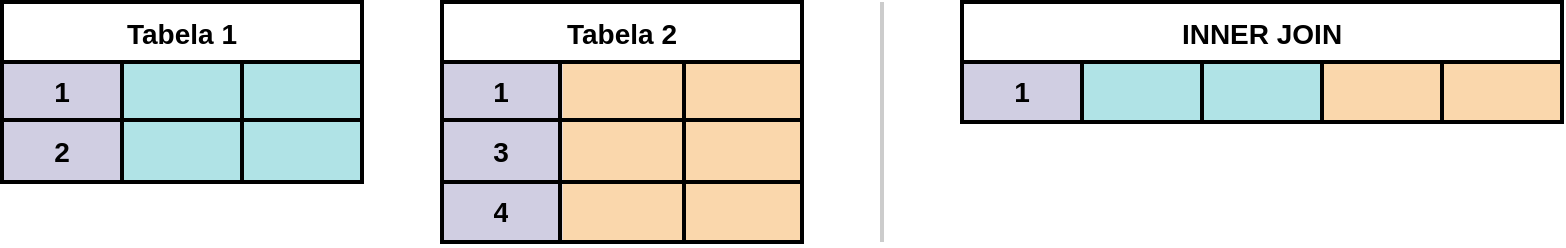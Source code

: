 <mxfile version="20.0.1" type="device" pages="4"><diagram id="3228e29e-7158-1315-38df-8450db1d8a1d" name="Inner join"><mxGraphModel dx="1038" dy="489" grid="1" gridSize="10" guides="1" tooltips="1" connect="1" arrows="1" fold="1" page="1" pageScale="1" pageWidth="1169" pageHeight="827" background="none" math="0" shadow="0"><root><mxCell id="0"/><mxCell id="1" parent="0"/><mxCell id="HzudRsstCLAAGhPa4MA6-1" value="" style="rounded=0;whiteSpace=wrap;html=1;shadow=0;fontSize=14;strokeWidth=2;strokeColor=none;" parent="1" vertex="1"><mxGeometry x="520" y="40" width="300" height="30" as="geometry"/></mxCell><mxCell id="mexgOXWVxKKYDcmRwqfa-3" value="" style="rounded=0;whiteSpace=wrap;html=1;shadow=0;fontSize=14;strokeColor=none;strokeWidth=2;fillColor=#fad7ac;" parent="1" vertex="1"><mxGeometry x="700" y="70" width="120" height="30" as="geometry"/></mxCell><mxCell id="mexgOXWVxKKYDcmRwqfa-2" value="" style="rounded=0;whiteSpace=wrap;html=1;shadow=0;fontSize=14;strokeColor=none;strokeWidth=2;fillColor=#b0e3e6;" parent="1" vertex="1"><mxGeometry x="580" y="70" width="120" height="30" as="geometry"/></mxCell><mxCell id="mexgOXWVxKKYDcmRwqfa-1" value="" style="rounded=0;whiteSpace=wrap;html=1;shadow=0;fontSize=14;strokeColor=none;strokeWidth=2;fillColor=#d0cee2;" parent="1" vertex="1"><mxGeometry x="520" y="70" width="60" height="30" as="geometry"/></mxCell><mxCell id="43s88MGKS1yaTTOdLI6k-21596" value="" style="rounded=0;whiteSpace=wrap;html=1;shadow=0;fontSize=14;strokeWidth=0;" parent="1" vertex="1"><mxGeometry x="40" y="40" width="180" height="30" as="geometry"/></mxCell><mxCell id="43s88MGKS1yaTTOdLI6k-21597" value="" style="rounded=0;whiteSpace=wrap;html=1;shadow=0;fontSize=14;strokeWidth=0;" parent="1" vertex="1"><mxGeometry x="260" y="40" width="180" height="30" as="geometry"/></mxCell><mxCell id="43s88MGKS1yaTTOdLI6k-21595" value="" style="rounded=0;whiteSpace=wrap;html=1;shadow=0;fontSize=14;strokeColor=none;strokeWidth=0;fillColor=#fad7ac;" parent="1" vertex="1"><mxGeometry x="320" y="70" width="120" height="90" as="geometry"/></mxCell><mxCell id="43s88MGKS1yaTTOdLI6k-21593" value="" style="rounded=0;whiteSpace=wrap;html=1;shadow=0;fontSize=14;strokeColor=none;strokeWidth=0;fillColor=#d0cee2;" parent="1" vertex="1"><mxGeometry x="40" y="70" width="60" height="60" as="geometry"/></mxCell><mxCell id="43s88MGKS1yaTTOdLI6k-21594" value="" style="rounded=0;whiteSpace=wrap;html=1;shadow=0;fontSize=14;strokeColor=none;strokeWidth=0;fillColor=#d0cee2;" parent="1" vertex="1"><mxGeometry x="260" y="70" width="60" height="90" as="geometry"/></mxCell><mxCell id="43s88MGKS1yaTTOdLI6k-21540" value="Tabela 2" style="shape=table;startSize=30;container=1;collapsible=0;childLayout=tableLayout;fontStyle=1;align=center;fontSize=14;strokeWidth=2;fillColor=none;strokeColor=default;" parent="1" vertex="1"><mxGeometry x="260" y="40" width="180" height="120" as="geometry"/></mxCell><mxCell id="43s88MGKS1yaTTOdLI6k-21541" value="" style="shape=tableRow;horizontal=0;startSize=0;swimlaneHead=0;swimlaneBody=0;top=0;left=0;bottom=0;right=0;collapsible=0;dropTarget=0;fillColor=none;points=[[0,0.5],[1,0.5]];portConstraint=eastwest;" parent="43s88MGKS1yaTTOdLI6k-21540" vertex="1"><mxGeometry y="30" width="180" height="29" as="geometry"/></mxCell><mxCell id="43s88MGKS1yaTTOdLI6k-21542" value="&lt;font style=&quot;font-size: 14px;&quot;&gt;&lt;b&gt;1&lt;/b&gt;&lt;/font&gt;" style="shape=partialRectangle;html=1;whiteSpace=wrap;connectable=0;fillColor=none;top=0;left=0;bottom=0;right=0;overflow=hidden;" parent="43s88MGKS1yaTTOdLI6k-21541" vertex="1"><mxGeometry width="59" height="29" as="geometry"><mxRectangle width="59" height="29" as="alternateBounds"/></mxGeometry></mxCell><mxCell id="43s88MGKS1yaTTOdLI6k-21543" value="" style="shape=partialRectangle;html=1;whiteSpace=wrap;connectable=0;fillColor=none;top=0;left=0;bottom=0;right=0;overflow=hidden;strokeColor=none;strokeWidth=0;shadow=0;" parent="43s88MGKS1yaTTOdLI6k-21541" vertex="1"><mxGeometry x="59" width="62" height="29" as="geometry"><mxRectangle width="62" height="29" as="alternateBounds"/></mxGeometry></mxCell><mxCell id="43s88MGKS1yaTTOdLI6k-21544" value="" style="shape=partialRectangle;html=1;whiteSpace=wrap;connectable=0;fillColor=none;top=0;left=0;bottom=0;right=0;overflow=hidden;" parent="43s88MGKS1yaTTOdLI6k-21541" vertex="1"><mxGeometry x="121" width="59" height="29" as="geometry"><mxRectangle width="59" height="29" as="alternateBounds"/></mxGeometry></mxCell><mxCell id="43s88MGKS1yaTTOdLI6k-21545" value="" style="shape=tableRow;horizontal=0;startSize=0;swimlaneHead=0;swimlaneBody=0;top=0;left=0;bottom=0;right=0;collapsible=0;dropTarget=0;fillColor=none;points=[[0,0.5],[1,0.5]];portConstraint=eastwest;" parent="43s88MGKS1yaTTOdLI6k-21540" vertex="1"><mxGeometry y="59" width="180" height="31" as="geometry"/></mxCell><mxCell id="43s88MGKS1yaTTOdLI6k-21546" value="&lt;font style=&quot;font-size: 14px;&quot;&gt;&lt;b&gt;3&lt;/b&gt;&lt;/font&gt;" style="shape=partialRectangle;html=1;whiteSpace=wrap;connectable=0;fillColor=none;top=0;left=0;bottom=0;right=0;overflow=hidden;" parent="43s88MGKS1yaTTOdLI6k-21545" vertex="1"><mxGeometry width="59" height="31" as="geometry"><mxRectangle width="59" height="31" as="alternateBounds"/></mxGeometry></mxCell><mxCell id="43s88MGKS1yaTTOdLI6k-21547" value="" style="shape=partialRectangle;html=1;whiteSpace=wrap;connectable=0;fillColor=none;top=0;left=0;bottom=0;right=0;overflow=hidden;" parent="43s88MGKS1yaTTOdLI6k-21545" vertex="1"><mxGeometry x="59" width="62" height="31" as="geometry"><mxRectangle width="62" height="31" as="alternateBounds"/></mxGeometry></mxCell><mxCell id="43s88MGKS1yaTTOdLI6k-21548" value="" style="shape=partialRectangle;html=1;whiteSpace=wrap;connectable=0;fillColor=none;top=0;left=0;bottom=0;right=0;overflow=hidden;" parent="43s88MGKS1yaTTOdLI6k-21545" vertex="1"><mxGeometry x="121" width="59" height="31" as="geometry"><mxRectangle width="59" height="31" as="alternateBounds"/></mxGeometry></mxCell><mxCell id="43s88MGKS1yaTTOdLI6k-21549" value="" style="shape=tableRow;horizontal=0;startSize=0;swimlaneHead=0;swimlaneBody=0;top=0;left=0;bottom=0;right=0;collapsible=0;dropTarget=0;fillColor=none;points=[[0,0.5],[1,0.5]];portConstraint=eastwest;" parent="43s88MGKS1yaTTOdLI6k-21540" vertex="1"><mxGeometry y="90" width="180" height="30" as="geometry"/></mxCell><mxCell id="43s88MGKS1yaTTOdLI6k-21550" value="&lt;font style=&quot;font-size: 14px;&quot;&gt;&lt;b&gt;4&lt;/b&gt;&lt;/font&gt;" style="shape=partialRectangle;html=1;whiteSpace=wrap;connectable=0;fillColor=none;top=0;left=0;bottom=0;right=0;overflow=hidden;" parent="43s88MGKS1yaTTOdLI6k-21549" vertex="1"><mxGeometry width="59" height="30" as="geometry"><mxRectangle width="59" height="30" as="alternateBounds"/></mxGeometry></mxCell><mxCell id="43s88MGKS1yaTTOdLI6k-21551" value="" style="shape=partialRectangle;html=1;whiteSpace=wrap;connectable=0;fillColor=none;top=0;left=0;bottom=0;right=0;overflow=hidden;" parent="43s88MGKS1yaTTOdLI6k-21549" vertex="1"><mxGeometry x="59" width="62" height="30" as="geometry"><mxRectangle width="62" height="30" as="alternateBounds"/></mxGeometry></mxCell><mxCell id="43s88MGKS1yaTTOdLI6k-21552" value="" style="shape=partialRectangle;html=1;whiteSpace=wrap;connectable=0;fillColor=none;top=0;left=0;bottom=0;right=0;overflow=hidden;" parent="43s88MGKS1yaTTOdLI6k-21549" vertex="1"><mxGeometry x="121" width="59" height="30" as="geometry"><mxRectangle width="59" height="30" as="alternateBounds"/></mxGeometry></mxCell><mxCell id="43s88MGKS1yaTTOdLI6k-21553" value="" style="rounded=0;whiteSpace=wrap;html=1;shadow=0;fontSize=14;strokeColor=none;strokeWidth=0;fillColor=#b0e3e6;" parent="1" vertex="1"><mxGeometry x="100" y="70" width="120" height="60" as="geometry"/></mxCell><mxCell id="43s88MGKS1yaTTOdLI6k-21580" value="Tabela 1" style="shape=table;startSize=30;container=1;collapsible=0;childLayout=tableLayout;fontStyle=1;align=center;fontSize=14;strokeWidth=2;fillColor=none;strokeColor=default;" parent="1" vertex="1"><mxGeometry x="40" y="40" width="180" height="90" as="geometry"/></mxCell><mxCell id="43s88MGKS1yaTTOdLI6k-21581" value="" style="shape=tableRow;horizontal=0;startSize=0;swimlaneHead=0;swimlaneBody=0;top=0;left=0;bottom=0;right=0;collapsible=0;dropTarget=0;fillColor=none;points=[[0,0.5],[1,0.5]];portConstraint=eastwest;" parent="43s88MGKS1yaTTOdLI6k-21580" vertex="1"><mxGeometry y="30" width="180" height="29" as="geometry"/></mxCell><mxCell id="43s88MGKS1yaTTOdLI6k-21582" value="&lt;font style=&quot;font-size: 14px;&quot;&gt;&lt;b&gt;1&lt;/b&gt;&lt;/font&gt;" style="shape=partialRectangle;html=1;whiteSpace=wrap;connectable=0;fillColor=none;top=0;left=0;bottom=0;right=0;overflow=hidden;" parent="43s88MGKS1yaTTOdLI6k-21581" vertex="1"><mxGeometry width="60" height="29" as="geometry"><mxRectangle width="60" height="29" as="alternateBounds"/></mxGeometry></mxCell><mxCell id="43s88MGKS1yaTTOdLI6k-21583" value="" style="shape=partialRectangle;html=1;whiteSpace=wrap;connectable=0;fillColor=none;top=0;left=0;bottom=0;right=0;overflow=hidden;strokeColor=none;strokeWidth=0;shadow=0;" parent="43s88MGKS1yaTTOdLI6k-21581" vertex="1"><mxGeometry x="60" width="60" height="29" as="geometry"><mxRectangle width="60" height="29" as="alternateBounds"/></mxGeometry></mxCell><mxCell id="43s88MGKS1yaTTOdLI6k-21584" value="" style="shape=partialRectangle;html=1;whiteSpace=wrap;connectable=0;fillColor=none;top=0;left=0;bottom=0;right=0;overflow=hidden;" parent="43s88MGKS1yaTTOdLI6k-21581" vertex="1"><mxGeometry x="120" width="60" height="29" as="geometry"><mxRectangle width="60" height="29" as="alternateBounds"/></mxGeometry></mxCell><mxCell id="43s88MGKS1yaTTOdLI6k-21585" value="" style="shape=tableRow;horizontal=0;startSize=0;swimlaneHead=0;swimlaneBody=0;top=0;left=0;bottom=0;right=0;collapsible=0;dropTarget=0;fillColor=none;points=[[0,0.5],[1,0.5]];portConstraint=eastwest;" parent="43s88MGKS1yaTTOdLI6k-21580" vertex="1"><mxGeometry y="59" width="180" height="31" as="geometry"/></mxCell><mxCell id="43s88MGKS1yaTTOdLI6k-21586" value="&lt;font style=&quot;font-size: 14px;&quot;&gt;&lt;b&gt;2&lt;/b&gt;&lt;/font&gt;" style="shape=partialRectangle;html=1;whiteSpace=wrap;connectable=0;fillColor=none;top=0;left=0;bottom=0;right=0;overflow=hidden;" parent="43s88MGKS1yaTTOdLI6k-21585" vertex="1"><mxGeometry width="60" height="31" as="geometry"><mxRectangle width="60" height="31" as="alternateBounds"/></mxGeometry></mxCell><mxCell id="43s88MGKS1yaTTOdLI6k-21587" value="" style="shape=partialRectangle;html=1;whiteSpace=wrap;connectable=0;fillColor=none;top=0;left=0;bottom=0;right=0;overflow=hidden;" parent="43s88MGKS1yaTTOdLI6k-21585" vertex="1"><mxGeometry x="60" width="60" height="31" as="geometry"><mxRectangle width="60" height="31" as="alternateBounds"/></mxGeometry></mxCell><mxCell id="43s88MGKS1yaTTOdLI6k-21588" value="" style="shape=partialRectangle;html=1;whiteSpace=wrap;connectable=0;fillColor=none;top=0;left=0;bottom=0;right=0;overflow=hidden;" parent="43s88MGKS1yaTTOdLI6k-21585" vertex="1"><mxGeometry x="120" width="60" height="31" as="geometry"><mxRectangle width="60" height="31" as="alternateBounds"/></mxGeometry></mxCell><mxCell id="HHFyHSqgbfPhXmtWoh0W-1" value="INNER JOIN" style="shape=table;startSize=30;container=1;collapsible=0;childLayout=tableLayout;fontStyle=1;align=center;shadow=0;fontSize=14;strokeColor=default;strokeWidth=2;fillColor=none;" parent="1" vertex="1"><mxGeometry x="520" y="40" width="300" height="60" as="geometry"/></mxCell><mxCell id="HHFyHSqgbfPhXmtWoh0W-2" value="" style="shape=tableRow;horizontal=0;startSize=0;swimlaneHead=0;swimlaneBody=0;top=0;left=0;bottom=0;right=0;collapsible=0;dropTarget=0;fillColor=none;points=[[0,0.5],[1,0.5]];portConstraint=eastwest;shadow=0;fontSize=14;strokeColor=default;strokeWidth=0;" parent="HHFyHSqgbfPhXmtWoh0W-1" vertex="1"><mxGeometry y="30" width="300" height="30" as="geometry"/></mxCell><mxCell id="HHFyHSqgbfPhXmtWoh0W-3" value="&lt;b&gt;1&lt;/b&gt;" style="shape=partialRectangle;html=1;whiteSpace=wrap;connectable=0;fillColor=none;top=0;left=0;bottom=0;right=0;overflow=hidden;shadow=0;fontSize=14;strokeColor=default;strokeWidth=0;" parent="HHFyHSqgbfPhXmtWoh0W-2" vertex="1"><mxGeometry width="60" height="30" as="geometry"><mxRectangle width="60" height="30" as="alternateBounds"/></mxGeometry></mxCell><mxCell id="HHFyHSqgbfPhXmtWoh0W-4" value="" style="shape=partialRectangle;html=1;whiteSpace=wrap;connectable=0;fillColor=none;top=0;left=0;bottom=0;right=0;overflow=hidden;shadow=0;fontSize=14;strokeColor=default;strokeWidth=0;" parent="HHFyHSqgbfPhXmtWoh0W-2" vertex="1"><mxGeometry x="60" width="60" height="30" as="geometry"><mxRectangle width="60" height="30" as="alternateBounds"/></mxGeometry></mxCell><mxCell id="HHFyHSqgbfPhXmtWoh0W-5" value="" style="shape=partialRectangle;html=1;whiteSpace=wrap;connectable=0;fillColor=none;top=0;left=0;bottom=0;right=0;overflow=hidden;shadow=0;fontSize=14;strokeColor=default;strokeWidth=0;" parent="HHFyHSqgbfPhXmtWoh0W-2" vertex="1"><mxGeometry x="120" width="60" height="30" as="geometry"><mxRectangle width="60" height="30" as="alternateBounds"/></mxGeometry></mxCell><mxCell id="HHFyHSqgbfPhXmtWoh0W-14" style="shape=partialRectangle;html=1;whiteSpace=wrap;connectable=0;fillColor=none;top=0;left=0;bottom=0;right=0;overflow=hidden;shadow=0;fontSize=14;strokeColor=default;strokeWidth=0;" parent="HHFyHSqgbfPhXmtWoh0W-2" vertex="1"><mxGeometry x="180" width="60" height="30" as="geometry"><mxRectangle width="60" height="30" as="alternateBounds"/></mxGeometry></mxCell><mxCell id="HHFyHSqgbfPhXmtWoh0W-17" style="shape=partialRectangle;html=1;whiteSpace=wrap;connectable=0;fillColor=none;top=0;left=0;bottom=0;right=0;overflow=hidden;shadow=0;fontSize=14;strokeColor=default;strokeWidth=0;" parent="HHFyHSqgbfPhXmtWoh0W-2" vertex="1"><mxGeometry x="240" width="60" height="30" as="geometry"><mxRectangle width="60" height="30" as="alternateBounds"/></mxGeometry></mxCell><mxCell id="cfq4RSaAOk6oITnP9iXU-1" value="" style="endArrow=none;html=1;rounded=0;fontSize=14;strokeColor=#CCCCCC;strokeWidth=2;" parent="1" edge="1"><mxGeometry width="50" height="50" relative="1" as="geometry"><mxPoint x="480" y="160" as="sourcePoint"/><mxPoint x="480" y="40" as="targetPoint"/></mxGeometry></mxCell></root></mxGraphModel></diagram><diagram name="Left outer join" id="dqQsrtAOgeDYHL7O6kDQ"><mxGraphModel dx="1038" dy="489" grid="1" gridSize="10" guides="1" tooltips="1" connect="1" arrows="1" fold="1" page="1" pageScale="1" pageWidth="1169" pageHeight="827" background="none" math="0" shadow="0"><root><mxCell id="F6Q_456Zo8pyn3lbkBTM-0"/><mxCell id="F6Q_456Zo8pyn3lbkBTM-1" parent="F6Q_456Zo8pyn3lbkBTM-0"/><mxCell id="5FHrGCTMGKFxZ-JlhQP--2" value="" style="rounded=0;whiteSpace=wrap;html=1;shadow=0;fontSize=14;strokeColor=none;strokeWidth=2;fillColor=#fad7ac;" parent="F6Q_456Zo8pyn3lbkBTM-1" vertex="1"><mxGeometry x="700" y="70" width="120" height="30" as="geometry"/></mxCell><mxCell id="5FHrGCTMGKFxZ-JlhQP--1" value="" style="rounded=0;whiteSpace=wrap;html=1;shadow=0;fontSize=14;strokeColor=none;strokeWidth=2;fillColor=#b0e3e6;" parent="F6Q_456Zo8pyn3lbkBTM-1" vertex="1"><mxGeometry x="580" y="70" width="120" height="60" as="geometry"/></mxCell><mxCell id="5FHrGCTMGKFxZ-JlhQP--0" value="" style="rounded=0;whiteSpace=wrap;html=1;shadow=0;fontSize=14;strokeColor=none;strokeWidth=2;fillColor=#d0cee2;" parent="F6Q_456Zo8pyn3lbkBTM-1" vertex="1"><mxGeometry x="520" y="70" width="60" height="60" as="geometry"/></mxCell><mxCell id="G3dZ2SXGgZexogg0Df4E-0" value="" style="rounded=0;whiteSpace=wrap;html=1;shadow=0;fontSize=14;strokeWidth=2;strokeColor=none;" parent="F6Q_456Zo8pyn3lbkBTM-1" vertex="1"><mxGeometry x="520" y="40" width="300" height="30" as="geometry"/></mxCell><mxCell id="F6Q_456Zo8pyn3lbkBTM-2" value="" style="rounded=0;whiteSpace=wrap;html=1;shadow=0;fontSize=14;strokeWidth=0;" parent="F6Q_456Zo8pyn3lbkBTM-1" vertex="1"><mxGeometry x="40" y="40" width="180" height="30" as="geometry"/></mxCell><mxCell id="F6Q_456Zo8pyn3lbkBTM-3" value="" style="rounded=0;whiteSpace=wrap;html=1;shadow=0;fontSize=14;strokeWidth=0;" parent="F6Q_456Zo8pyn3lbkBTM-1" vertex="1"><mxGeometry x="260" y="40" width="180" height="30" as="geometry"/></mxCell><mxCell id="F6Q_456Zo8pyn3lbkBTM-4" value="" style="rounded=0;whiteSpace=wrap;html=1;shadow=0;fontSize=14;strokeColor=none;strokeWidth=0;fillColor=#fad7ac;" parent="F6Q_456Zo8pyn3lbkBTM-1" vertex="1"><mxGeometry x="320" y="70" width="120" height="90" as="geometry"/></mxCell><mxCell id="F6Q_456Zo8pyn3lbkBTM-5" value="" style="rounded=0;whiteSpace=wrap;html=1;shadow=0;fontSize=14;strokeColor=none;strokeWidth=0;fillColor=#d0cee2;" parent="F6Q_456Zo8pyn3lbkBTM-1" vertex="1"><mxGeometry x="40" y="70" width="60" height="60" as="geometry"/></mxCell><mxCell id="F6Q_456Zo8pyn3lbkBTM-6" value="" style="rounded=0;whiteSpace=wrap;html=1;shadow=0;fontSize=14;strokeColor=none;strokeWidth=0;fillColor=#d0cee2;" parent="F6Q_456Zo8pyn3lbkBTM-1" vertex="1"><mxGeometry x="260" y="70" width="60" height="90" as="geometry"/></mxCell><mxCell id="F6Q_456Zo8pyn3lbkBTM-7" value="Tabela 2" style="shape=table;startSize=30;container=1;collapsible=0;childLayout=tableLayout;fontStyle=1;align=center;fontSize=14;strokeWidth=2;fillColor=none;strokeColor=default;" parent="F6Q_456Zo8pyn3lbkBTM-1" vertex="1"><mxGeometry x="260" y="40" width="180" height="120" as="geometry"/></mxCell><mxCell id="F6Q_456Zo8pyn3lbkBTM-8" value="" style="shape=tableRow;horizontal=0;startSize=0;swimlaneHead=0;swimlaneBody=0;top=0;left=0;bottom=0;right=0;collapsible=0;dropTarget=0;fillColor=none;points=[[0,0.5],[1,0.5]];portConstraint=eastwest;" parent="F6Q_456Zo8pyn3lbkBTM-7" vertex="1"><mxGeometry y="30" width="180" height="29" as="geometry"/></mxCell><mxCell id="F6Q_456Zo8pyn3lbkBTM-9" value="&lt;font style=&quot;font-size: 14px;&quot;&gt;&lt;b&gt;1&lt;/b&gt;&lt;/font&gt;" style="shape=partialRectangle;html=1;whiteSpace=wrap;connectable=0;fillColor=none;top=0;left=0;bottom=0;right=0;overflow=hidden;" parent="F6Q_456Zo8pyn3lbkBTM-8" vertex="1"><mxGeometry width="59" height="29" as="geometry"><mxRectangle width="59" height="29" as="alternateBounds"/></mxGeometry></mxCell><mxCell id="F6Q_456Zo8pyn3lbkBTM-10" value="" style="shape=partialRectangle;html=1;whiteSpace=wrap;connectable=0;fillColor=none;top=0;left=0;bottom=0;right=0;overflow=hidden;strokeColor=none;strokeWidth=0;shadow=0;" parent="F6Q_456Zo8pyn3lbkBTM-8" vertex="1"><mxGeometry x="59" width="62" height="29" as="geometry"><mxRectangle width="62" height="29" as="alternateBounds"/></mxGeometry></mxCell><mxCell id="F6Q_456Zo8pyn3lbkBTM-11" value="" style="shape=partialRectangle;html=1;whiteSpace=wrap;connectable=0;fillColor=none;top=0;left=0;bottom=0;right=0;overflow=hidden;" parent="F6Q_456Zo8pyn3lbkBTM-8" vertex="1"><mxGeometry x="121" width="59" height="29" as="geometry"><mxRectangle width="59" height="29" as="alternateBounds"/></mxGeometry></mxCell><mxCell id="F6Q_456Zo8pyn3lbkBTM-12" value="" style="shape=tableRow;horizontal=0;startSize=0;swimlaneHead=0;swimlaneBody=0;top=0;left=0;bottom=0;right=0;collapsible=0;dropTarget=0;fillColor=none;points=[[0,0.5],[1,0.5]];portConstraint=eastwest;" parent="F6Q_456Zo8pyn3lbkBTM-7" vertex="1"><mxGeometry y="59" width="180" height="31" as="geometry"/></mxCell><mxCell id="F6Q_456Zo8pyn3lbkBTM-13" value="&lt;font style=&quot;font-size: 14px;&quot;&gt;&lt;b&gt;3&lt;/b&gt;&lt;/font&gt;" style="shape=partialRectangle;html=1;whiteSpace=wrap;connectable=0;fillColor=none;top=0;left=0;bottom=0;right=0;overflow=hidden;" parent="F6Q_456Zo8pyn3lbkBTM-12" vertex="1"><mxGeometry width="59" height="31" as="geometry"><mxRectangle width="59" height="31" as="alternateBounds"/></mxGeometry></mxCell><mxCell id="F6Q_456Zo8pyn3lbkBTM-14" value="" style="shape=partialRectangle;html=1;whiteSpace=wrap;connectable=0;fillColor=none;top=0;left=0;bottom=0;right=0;overflow=hidden;" parent="F6Q_456Zo8pyn3lbkBTM-12" vertex="1"><mxGeometry x="59" width="62" height="31" as="geometry"><mxRectangle width="62" height="31" as="alternateBounds"/></mxGeometry></mxCell><mxCell id="F6Q_456Zo8pyn3lbkBTM-15" value="" style="shape=partialRectangle;html=1;whiteSpace=wrap;connectable=0;fillColor=none;top=0;left=0;bottom=0;right=0;overflow=hidden;" parent="F6Q_456Zo8pyn3lbkBTM-12" vertex="1"><mxGeometry x="121" width="59" height="31" as="geometry"><mxRectangle width="59" height="31" as="alternateBounds"/></mxGeometry></mxCell><mxCell id="F6Q_456Zo8pyn3lbkBTM-16" value="" style="shape=tableRow;horizontal=0;startSize=0;swimlaneHead=0;swimlaneBody=0;top=0;left=0;bottom=0;right=0;collapsible=0;dropTarget=0;fillColor=none;points=[[0,0.5],[1,0.5]];portConstraint=eastwest;" parent="F6Q_456Zo8pyn3lbkBTM-7" vertex="1"><mxGeometry y="90" width="180" height="30" as="geometry"/></mxCell><mxCell id="F6Q_456Zo8pyn3lbkBTM-17" value="&lt;font style=&quot;font-size: 14px;&quot;&gt;&lt;b&gt;4&lt;/b&gt;&lt;/font&gt;" style="shape=partialRectangle;html=1;whiteSpace=wrap;connectable=0;fillColor=none;top=0;left=0;bottom=0;right=0;overflow=hidden;" parent="F6Q_456Zo8pyn3lbkBTM-16" vertex="1"><mxGeometry width="59" height="30" as="geometry"><mxRectangle width="59" height="30" as="alternateBounds"/></mxGeometry></mxCell><mxCell id="F6Q_456Zo8pyn3lbkBTM-18" value="" style="shape=partialRectangle;html=1;whiteSpace=wrap;connectable=0;fillColor=none;top=0;left=0;bottom=0;right=0;overflow=hidden;" parent="F6Q_456Zo8pyn3lbkBTM-16" vertex="1"><mxGeometry x="59" width="62" height="30" as="geometry"><mxRectangle width="62" height="30" as="alternateBounds"/></mxGeometry></mxCell><mxCell id="F6Q_456Zo8pyn3lbkBTM-19" value="" style="shape=partialRectangle;html=1;whiteSpace=wrap;connectable=0;fillColor=none;top=0;left=0;bottom=0;right=0;overflow=hidden;" parent="F6Q_456Zo8pyn3lbkBTM-16" vertex="1"><mxGeometry x="121" width="59" height="30" as="geometry"><mxRectangle width="59" height="30" as="alternateBounds"/></mxGeometry></mxCell><mxCell id="F6Q_456Zo8pyn3lbkBTM-20" value="" style="rounded=0;whiteSpace=wrap;html=1;shadow=0;fontSize=14;strokeColor=none;strokeWidth=0;fillColor=#b0e3e6;" parent="F6Q_456Zo8pyn3lbkBTM-1" vertex="1"><mxGeometry x="100" y="70" width="120" height="60" as="geometry"/></mxCell><mxCell id="F6Q_456Zo8pyn3lbkBTM-21" value="Tabela 1" style="shape=table;startSize=30;container=1;collapsible=0;childLayout=tableLayout;fontStyle=1;align=center;fontSize=14;strokeWidth=2;fillColor=none;strokeColor=default;" parent="F6Q_456Zo8pyn3lbkBTM-1" vertex="1"><mxGeometry x="40" y="40" width="180" height="90" as="geometry"/></mxCell><mxCell id="F6Q_456Zo8pyn3lbkBTM-22" value="" style="shape=tableRow;horizontal=0;startSize=0;swimlaneHead=0;swimlaneBody=0;top=0;left=0;bottom=0;right=0;collapsible=0;dropTarget=0;fillColor=none;points=[[0,0.5],[1,0.5]];portConstraint=eastwest;" parent="F6Q_456Zo8pyn3lbkBTM-21" vertex="1"><mxGeometry y="30" width="180" height="29" as="geometry"/></mxCell><mxCell id="F6Q_456Zo8pyn3lbkBTM-23" value="&lt;font style=&quot;font-size: 14px;&quot;&gt;&lt;b&gt;1&lt;/b&gt;&lt;/font&gt;" style="shape=partialRectangle;html=1;whiteSpace=wrap;connectable=0;fillColor=none;top=0;left=0;bottom=0;right=0;overflow=hidden;" parent="F6Q_456Zo8pyn3lbkBTM-22" vertex="1"><mxGeometry width="60" height="29" as="geometry"><mxRectangle width="60" height="29" as="alternateBounds"/></mxGeometry></mxCell><mxCell id="F6Q_456Zo8pyn3lbkBTM-24" value="" style="shape=partialRectangle;html=1;whiteSpace=wrap;connectable=0;fillColor=none;top=0;left=0;bottom=0;right=0;overflow=hidden;strokeColor=none;strokeWidth=0;shadow=0;" parent="F6Q_456Zo8pyn3lbkBTM-22" vertex="1"><mxGeometry x="60" width="60" height="29" as="geometry"><mxRectangle width="60" height="29" as="alternateBounds"/></mxGeometry></mxCell><mxCell id="F6Q_456Zo8pyn3lbkBTM-25" value="" style="shape=partialRectangle;html=1;whiteSpace=wrap;connectable=0;fillColor=none;top=0;left=0;bottom=0;right=0;overflow=hidden;" parent="F6Q_456Zo8pyn3lbkBTM-22" vertex="1"><mxGeometry x="120" width="60" height="29" as="geometry"><mxRectangle width="60" height="29" as="alternateBounds"/></mxGeometry></mxCell><mxCell id="F6Q_456Zo8pyn3lbkBTM-26" value="" style="shape=tableRow;horizontal=0;startSize=0;swimlaneHead=0;swimlaneBody=0;top=0;left=0;bottom=0;right=0;collapsible=0;dropTarget=0;fillColor=none;points=[[0,0.5],[1,0.5]];portConstraint=eastwest;" parent="F6Q_456Zo8pyn3lbkBTM-21" vertex="1"><mxGeometry y="59" width="180" height="31" as="geometry"/></mxCell><mxCell id="F6Q_456Zo8pyn3lbkBTM-27" value="&lt;font style=&quot;font-size: 14px;&quot;&gt;&lt;b&gt;2&lt;/b&gt;&lt;/font&gt;" style="shape=partialRectangle;html=1;whiteSpace=wrap;connectable=0;fillColor=none;top=0;left=0;bottom=0;right=0;overflow=hidden;" parent="F6Q_456Zo8pyn3lbkBTM-26" vertex="1"><mxGeometry width="60" height="31" as="geometry"><mxRectangle width="60" height="31" as="alternateBounds"/></mxGeometry></mxCell><mxCell id="F6Q_456Zo8pyn3lbkBTM-28" value="" style="shape=partialRectangle;html=1;whiteSpace=wrap;connectable=0;fillColor=none;top=0;left=0;bottom=0;right=0;overflow=hidden;" parent="F6Q_456Zo8pyn3lbkBTM-26" vertex="1"><mxGeometry x="60" width="60" height="31" as="geometry"><mxRectangle width="60" height="31" as="alternateBounds"/></mxGeometry></mxCell><mxCell id="F6Q_456Zo8pyn3lbkBTM-29" value="" style="shape=partialRectangle;html=1;whiteSpace=wrap;connectable=0;fillColor=none;top=0;left=0;bottom=0;right=0;overflow=hidden;" parent="F6Q_456Zo8pyn3lbkBTM-26" vertex="1"><mxGeometry x="120" width="60" height="31" as="geometry"><mxRectangle width="60" height="31" as="alternateBounds"/></mxGeometry></mxCell><mxCell id="clhPBGDohH3NaCXmw9UK-0" value="LEFT OUTER JOIN" style="shape=table;startSize=30;container=1;collapsible=0;childLayout=tableLayout;fontStyle=1;align=center;shadow=0;fontSize=14;strokeColor=default;strokeWidth=2;fillColor=none;" parent="F6Q_456Zo8pyn3lbkBTM-1" vertex="1"><mxGeometry x="520" y="40" width="300" height="90" as="geometry"/></mxCell><mxCell id="clhPBGDohH3NaCXmw9UK-1" value="" style="shape=tableRow;horizontal=0;startSize=0;swimlaneHead=0;swimlaneBody=0;top=0;left=0;bottom=0;right=0;collapsible=0;dropTarget=0;fillColor=none;points=[[0,0.5],[1,0.5]];portConstraint=eastwest;shadow=0;fontSize=14;strokeColor=default;strokeWidth=0;" parent="clhPBGDohH3NaCXmw9UK-0" vertex="1"><mxGeometry y="30" width="300" height="30" as="geometry"/></mxCell><mxCell id="clhPBGDohH3NaCXmw9UK-2" value="&lt;b&gt;1&lt;/b&gt;" style="shape=partialRectangle;html=1;whiteSpace=wrap;connectable=0;fillColor=none;top=0;left=0;bottom=0;right=0;overflow=hidden;shadow=0;fontSize=14;strokeColor=default;strokeWidth=0;" parent="clhPBGDohH3NaCXmw9UK-1" vertex="1"><mxGeometry width="60" height="30" as="geometry"><mxRectangle width="60" height="30" as="alternateBounds"/></mxGeometry></mxCell><mxCell id="clhPBGDohH3NaCXmw9UK-3" value="" style="shape=partialRectangle;html=1;whiteSpace=wrap;connectable=0;fillColor=none;top=0;left=0;bottom=0;right=0;overflow=hidden;shadow=0;fontSize=14;strokeColor=default;strokeWidth=0;" parent="clhPBGDohH3NaCXmw9UK-1" vertex="1"><mxGeometry x="60" width="60" height="30" as="geometry"><mxRectangle width="60" height="30" as="alternateBounds"/></mxGeometry></mxCell><mxCell id="clhPBGDohH3NaCXmw9UK-4" value="" style="shape=partialRectangle;html=1;whiteSpace=wrap;connectable=0;fillColor=none;top=0;left=0;bottom=0;right=0;overflow=hidden;shadow=0;fontSize=14;strokeColor=default;strokeWidth=0;" parent="clhPBGDohH3NaCXmw9UK-1" vertex="1"><mxGeometry x="120" width="60" height="30" as="geometry"><mxRectangle width="60" height="30" as="alternateBounds"/></mxGeometry></mxCell><mxCell id="clhPBGDohH3NaCXmw9UK-5" style="shape=partialRectangle;html=1;whiteSpace=wrap;connectable=0;fillColor=none;top=0;left=0;bottom=0;right=0;overflow=hidden;shadow=0;fontSize=14;strokeColor=default;strokeWidth=0;" parent="clhPBGDohH3NaCXmw9UK-1" vertex="1"><mxGeometry x="180" width="60" height="30" as="geometry"><mxRectangle width="60" height="30" as="alternateBounds"/></mxGeometry></mxCell><mxCell id="clhPBGDohH3NaCXmw9UK-6" style="shape=partialRectangle;html=1;whiteSpace=wrap;connectable=0;fillColor=none;top=0;left=0;bottom=0;right=0;overflow=hidden;shadow=0;fontSize=14;strokeColor=default;strokeWidth=0;" parent="clhPBGDohH3NaCXmw9UK-1" vertex="1"><mxGeometry x="240" width="60" height="30" as="geometry"><mxRectangle width="60" height="30" as="alternateBounds"/></mxGeometry></mxCell><mxCell id="clhPBGDohH3NaCXmw9UK-7" value="" style="shape=tableRow;horizontal=0;startSize=0;swimlaneHead=0;swimlaneBody=0;top=0;left=0;bottom=0;right=0;collapsible=0;dropTarget=0;fillColor=none;points=[[0,0.5],[1,0.5]];portConstraint=eastwest;shadow=0;fontSize=14;strokeColor=default;strokeWidth=0;" parent="clhPBGDohH3NaCXmw9UK-0" vertex="1"><mxGeometry y="60" width="300" height="30" as="geometry"/></mxCell><mxCell id="clhPBGDohH3NaCXmw9UK-8" value="&lt;b&gt;2&lt;/b&gt;" style="shape=partialRectangle;html=1;whiteSpace=wrap;connectable=0;fillColor=none;top=0;left=0;bottom=0;right=0;overflow=hidden;shadow=0;fontSize=14;strokeColor=default;strokeWidth=0;" parent="clhPBGDohH3NaCXmw9UK-7" vertex="1"><mxGeometry width="60" height="30" as="geometry"><mxRectangle width="60" height="30" as="alternateBounds"/></mxGeometry></mxCell><mxCell id="clhPBGDohH3NaCXmw9UK-9" value="" style="shape=partialRectangle;html=1;whiteSpace=wrap;connectable=0;fillColor=none;top=0;left=0;bottom=0;right=0;overflow=hidden;shadow=0;fontSize=14;strokeColor=default;strokeWidth=0;" parent="clhPBGDohH3NaCXmw9UK-7" vertex="1"><mxGeometry x="60" width="60" height="30" as="geometry"><mxRectangle width="60" height="30" as="alternateBounds"/></mxGeometry></mxCell><mxCell id="clhPBGDohH3NaCXmw9UK-10" value="" style="shape=partialRectangle;html=1;whiteSpace=wrap;connectable=0;fillColor=none;top=0;left=0;bottom=0;right=0;overflow=hidden;shadow=0;fontSize=14;strokeColor=default;strokeWidth=0;" parent="clhPBGDohH3NaCXmw9UK-7" vertex="1"><mxGeometry x="120" width="60" height="30" as="geometry"><mxRectangle width="60" height="30" as="alternateBounds"/></mxGeometry></mxCell><mxCell id="clhPBGDohH3NaCXmw9UK-11" style="shape=partialRectangle;html=1;whiteSpace=wrap;connectable=0;fillColor=none;top=0;left=0;bottom=0;right=0;overflow=hidden;shadow=0;fontSize=14;strokeColor=default;strokeWidth=0;" parent="clhPBGDohH3NaCXmw9UK-7" vertex="1"><mxGeometry x="180" width="60" height="30" as="geometry"><mxRectangle width="60" height="30" as="alternateBounds"/></mxGeometry></mxCell><mxCell id="clhPBGDohH3NaCXmw9UK-12" style="shape=partialRectangle;html=1;whiteSpace=wrap;connectable=0;fillColor=none;top=0;left=0;bottom=0;right=0;overflow=hidden;shadow=0;fontSize=14;strokeColor=default;strokeWidth=0;" parent="clhPBGDohH3NaCXmw9UK-7" vertex="1"><mxGeometry x="240" width="60" height="30" as="geometry"><mxRectangle width="60" height="30" as="alternateBounds"/></mxGeometry></mxCell><mxCell id="VUUaTXGwSfLsE2UXfGG3-0" value="" style="endArrow=none;html=1;rounded=0;fontSize=14;strokeColor=#CCCCCC;strokeWidth=2;" parent="F6Q_456Zo8pyn3lbkBTM-1" edge="1"><mxGeometry width="50" height="50" relative="1" as="geometry"><mxPoint x="480" y="160" as="sourcePoint"/><mxPoint x="480" y="40" as="targetPoint"/></mxGeometry></mxCell></root></mxGraphModel></diagram><diagram name="Right outer join" id="vjt7lR-FpxBK-_BSqUy1"><mxGraphModel dx="1038" dy="489" grid="1" gridSize="10" guides="1" tooltips="1" connect="1" arrows="1" fold="1" page="1" pageScale="1" pageWidth="1169" pageHeight="827" background="none" math="0" shadow="0"><root><mxCell id="9Na9NcVU5UMd5AH797zB-0"/><mxCell id="9Na9NcVU5UMd5AH797zB-1" parent="9Na9NcVU5UMd5AH797zB-0"/><mxCell id="LYfjdEWQoWtPlY11z5l5-2" value="" style="rounded=0;whiteSpace=wrap;html=1;shadow=0;fontSize=14;strokeColor=none;strokeWidth=2;fillColor=#b0e3e6;" parent="9Na9NcVU5UMd5AH797zB-1" vertex="1"><mxGeometry x="580" y="70" width="120" height="30" as="geometry"/></mxCell><mxCell id="LYfjdEWQoWtPlY11z5l5-1" value="" style="rounded=0;whiteSpace=wrap;html=1;shadow=0;fontSize=14;strokeColor=none;strokeWidth=2;fillColor=#fad7ac;" parent="9Na9NcVU5UMd5AH797zB-1" vertex="1"><mxGeometry x="700" y="70" width="120" height="90" as="geometry"/></mxCell><mxCell id="LYfjdEWQoWtPlY11z5l5-0" value="" style="rounded=0;whiteSpace=wrap;html=1;shadow=0;fontSize=14;strokeColor=none;strokeWidth=2;fillColor=#d0cee2;" parent="9Na9NcVU5UMd5AH797zB-1" vertex="1"><mxGeometry x="520" y="70" width="60" height="90" as="geometry"/></mxCell><mxCell id="7yX3hcRJeqG7Ii8FfWjT-0" value="" style="rounded=0;whiteSpace=wrap;html=1;shadow=0;fontSize=14;strokeWidth=2;strokeColor=none;" parent="9Na9NcVU5UMd5AH797zB-1" vertex="1"><mxGeometry x="520" y="40" width="300" height="30" as="geometry"/></mxCell><mxCell id="9Na9NcVU5UMd5AH797zB-2" value="" style="rounded=0;whiteSpace=wrap;html=1;shadow=0;fontSize=14;strokeWidth=0;" parent="9Na9NcVU5UMd5AH797zB-1" vertex="1"><mxGeometry x="40" y="40" width="180" height="30" as="geometry"/></mxCell><mxCell id="9Na9NcVU5UMd5AH797zB-3" value="" style="rounded=0;whiteSpace=wrap;html=1;shadow=0;fontSize=14;strokeWidth=0;" parent="9Na9NcVU5UMd5AH797zB-1" vertex="1"><mxGeometry x="260" y="40" width="180" height="30" as="geometry"/></mxCell><mxCell id="9Na9NcVU5UMd5AH797zB-4" value="" style="rounded=0;whiteSpace=wrap;html=1;shadow=0;fontSize=14;strokeColor=none;strokeWidth=0;fillColor=#fad7ac;" parent="9Na9NcVU5UMd5AH797zB-1" vertex="1"><mxGeometry x="320" y="70" width="120" height="90" as="geometry"/></mxCell><mxCell id="9Na9NcVU5UMd5AH797zB-5" value="" style="rounded=0;whiteSpace=wrap;html=1;shadow=0;fontSize=14;strokeColor=none;strokeWidth=0;fillColor=#d0cee2;" parent="9Na9NcVU5UMd5AH797zB-1" vertex="1"><mxGeometry x="40" y="70" width="60" height="60" as="geometry"/></mxCell><mxCell id="9Na9NcVU5UMd5AH797zB-6" value="" style="rounded=0;whiteSpace=wrap;html=1;shadow=0;fontSize=14;strokeColor=none;strokeWidth=0;fillColor=#d0cee2;" parent="9Na9NcVU5UMd5AH797zB-1" vertex="1"><mxGeometry x="260" y="70" width="60" height="90" as="geometry"/></mxCell><mxCell id="9Na9NcVU5UMd5AH797zB-7" value="Tabela 2" style="shape=table;startSize=30;container=1;collapsible=0;childLayout=tableLayout;fontStyle=1;align=center;fontSize=14;strokeWidth=2;fillColor=none;strokeColor=default;" parent="9Na9NcVU5UMd5AH797zB-1" vertex="1"><mxGeometry x="260" y="40" width="180" height="120" as="geometry"/></mxCell><mxCell id="9Na9NcVU5UMd5AH797zB-8" value="" style="shape=tableRow;horizontal=0;startSize=0;swimlaneHead=0;swimlaneBody=0;top=0;left=0;bottom=0;right=0;collapsible=0;dropTarget=0;fillColor=none;points=[[0,0.5],[1,0.5]];portConstraint=eastwest;" parent="9Na9NcVU5UMd5AH797zB-7" vertex="1"><mxGeometry y="30" width="180" height="29" as="geometry"/></mxCell><mxCell id="9Na9NcVU5UMd5AH797zB-9" value="&lt;font style=&quot;font-size: 14px;&quot;&gt;&lt;b&gt;1&lt;/b&gt;&lt;/font&gt;" style="shape=partialRectangle;html=1;whiteSpace=wrap;connectable=0;fillColor=none;top=0;left=0;bottom=0;right=0;overflow=hidden;" parent="9Na9NcVU5UMd5AH797zB-8" vertex="1"><mxGeometry width="59" height="29" as="geometry"><mxRectangle width="59" height="29" as="alternateBounds"/></mxGeometry></mxCell><mxCell id="9Na9NcVU5UMd5AH797zB-10" value="" style="shape=partialRectangle;html=1;whiteSpace=wrap;connectable=0;fillColor=none;top=0;left=0;bottom=0;right=0;overflow=hidden;strokeColor=none;strokeWidth=0;shadow=0;" parent="9Na9NcVU5UMd5AH797zB-8" vertex="1"><mxGeometry x="59" width="62" height="29" as="geometry"><mxRectangle width="62" height="29" as="alternateBounds"/></mxGeometry></mxCell><mxCell id="9Na9NcVU5UMd5AH797zB-11" value="" style="shape=partialRectangle;html=1;whiteSpace=wrap;connectable=0;fillColor=none;top=0;left=0;bottom=0;right=0;overflow=hidden;" parent="9Na9NcVU5UMd5AH797zB-8" vertex="1"><mxGeometry x="121" width="59" height="29" as="geometry"><mxRectangle width="59" height="29" as="alternateBounds"/></mxGeometry></mxCell><mxCell id="9Na9NcVU5UMd5AH797zB-12" value="" style="shape=tableRow;horizontal=0;startSize=0;swimlaneHead=0;swimlaneBody=0;top=0;left=0;bottom=0;right=0;collapsible=0;dropTarget=0;fillColor=none;points=[[0,0.5],[1,0.5]];portConstraint=eastwest;" parent="9Na9NcVU5UMd5AH797zB-7" vertex="1"><mxGeometry y="59" width="180" height="31" as="geometry"/></mxCell><mxCell id="9Na9NcVU5UMd5AH797zB-13" value="&lt;font style=&quot;font-size: 14px;&quot;&gt;&lt;b&gt;3&lt;/b&gt;&lt;/font&gt;" style="shape=partialRectangle;html=1;whiteSpace=wrap;connectable=0;fillColor=none;top=0;left=0;bottom=0;right=0;overflow=hidden;" parent="9Na9NcVU5UMd5AH797zB-12" vertex="1"><mxGeometry width="59" height="31" as="geometry"><mxRectangle width="59" height="31" as="alternateBounds"/></mxGeometry></mxCell><mxCell id="9Na9NcVU5UMd5AH797zB-14" value="" style="shape=partialRectangle;html=1;whiteSpace=wrap;connectable=0;fillColor=none;top=0;left=0;bottom=0;right=0;overflow=hidden;" parent="9Na9NcVU5UMd5AH797zB-12" vertex="1"><mxGeometry x="59" width="62" height="31" as="geometry"><mxRectangle width="62" height="31" as="alternateBounds"/></mxGeometry></mxCell><mxCell id="9Na9NcVU5UMd5AH797zB-15" value="" style="shape=partialRectangle;html=1;whiteSpace=wrap;connectable=0;fillColor=none;top=0;left=0;bottom=0;right=0;overflow=hidden;" parent="9Na9NcVU5UMd5AH797zB-12" vertex="1"><mxGeometry x="121" width="59" height="31" as="geometry"><mxRectangle width="59" height="31" as="alternateBounds"/></mxGeometry></mxCell><mxCell id="9Na9NcVU5UMd5AH797zB-16" value="" style="shape=tableRow;horizontal=0;startSize=0;swimlaneHead=0;swimlaneBody=0;top=0;left=0;bottom=0;right=0;collapsible=0;dropTarget=0;fillColor=none;points=[[0,0.5],[1,0.5]];portConstraint=eastwest;" parent="9Na9NcVU5UMd5AH797zB-7" vertex="1"><mxGeometry y="90" width="180" height="30" as="geometry"/></mxCell><mxCell id="9Na9NcVU5UMd5AH797zB-17" value="&lt;font style=&quot;font-size: 14px;&quot;&gt;&lt;b&gt;4&lt;/b&gt;&lt;/font&gt;" style="shape=partialRectangle;html=1;whiteSpace=wrap;connectable=0;fillColor=none;top=0;left=0;bottom=0;right=0;overflow=hidden;" parent="9Na9NcVU5UMd5AH797zB-16" vertex="1"><mxGeometry width="59" height="30" as="geometry"><mxRectangle width="59" height="30" as="alternateBounds"/></mxGeometry></mxCell><mxCell id="9Na9NcVU5UMd5AH797zB-18" value="" style="shape=partialRectangle;html=1;whiteSpace=wrap;connectable=0;fillColor=none;top=0;left=0;bottom=0;right=0;overflow=hidden;" parent="9Na9NcVU5UMd5AH797zB-16" vertex="1"><mxGeometry x="59" width="62" height="30" as="geometry"><mxRectangle width="62" height="30" as="alternateBounds"/></mxGeometry></mxCell><mxCell id="9Na9NcVU5UMd5AH797zB-19" value="" style="shape=partialRectangle;html=1;whiteSpace=wrap;connectable=0;fillColor=none;top=0;left=0;bottom=0;right=0;overflow=hidden;" parent="9Na9NcVU5UMd5AH797zB-16" vertex="1"><mxGeometry x="121" width="59" height="30" as="geometry"><mxRectangle width="59" height="30" as="alternateBounds"/></mxGeometry></mxCell><mxCell id="9Na9NcVU5UMd5AH797zB-20" value="" style="rounded=0;whiteSpace=wrap;html=1;shadow=0;fontSize=14;strokeColor=none;strokeWidth=0;fillColor=#b0e3e6;" parent="9Na9NcVU5UMd5AH797zB-1" vertex="1"><mxGeometry x="100" y="70" width="120" height="60" as="geometry"/></mxCell><mxCell id="9Na9NcVU5UMd5AH797zB-21" value="Tabela 1" style="shape=table;startSize=30;container=1;collapsible=0;childLayout=tableLayout;fontStyle=1;align=center;fontSize=14;strokeWidth=2;fillColor=none;strokeColor=default;" parent="9Na9NcVU5UMd5AH797zB-1" vertex="1"><mxGeometry x="40" y="40" width="180" height="90" as="geometry"/></mxCell><mxCell id="9Na9NcVU5UMd5AH797zB-22" value="" style="shape=tableRow;horizontal=0;startSize=0;swimlaneHead=0;swimlaneBody=0;top=0;left=0;bottom=0;right=0;collapsible=0;dropTarget=0;fillColor=none;points=[[0,0.5],[1,0.5]];portConstraint=eastwest;" parent="9Na9NcVU5UMd5AH797zB-21" vertex="1"><mxGeometry y="30" width="180" height="29" as="geometry"/></mxCell><mxCell id="9Na9NcVU5UMd5AH797zB-23" value="&lt;font style=&quot;font-size: 14px;&quot;&gt;&lt;b&gt;1&lt;/b&gt;&lt;/font&gt;" style="shape=partialRectangle;html=1;whiteSpace=wrap;connectable=0;fillColor=none;top=0;left=0;bottom=0;right=0;overflow=hidden;" parent="9Na9NcVU5UMd5AH797zB-22" vertex="1"><mxGeometry width="60" height="29" as="geometry"><mxRectangle width="60" height="29" as="alternateBounds"/></mxGeometry></mxCell><mxCell id="9Na9NcVU5UMd5AH797zB-24" value="" style="shape=partialRectangle;html=1;whiteSpace=wrap;connectable=0;fillColor=none;top=0;left=0;bottom=0;right=0;overflow=hidden;strokeColor=none;strokeWidth=0;shadow=0;" parent="9Na9NcVU5UMd5AH797zB-22" vertex="1"><mxGeometry x="60" width="60" height="29" as="geometry"><mxRectangle width="60" height="29" as="alternateBounds"/></mxGeometry></mxCell><mxCell id="9Na9NcVU5UMd5AH797zB-25" value="" style="shape=partialRectangle;html=1;whiteSpace=wrap;connectable=0;fillColor=none;top=0;left=0;bottom=0;right=0;overflow=hidden;" parent="9Na9NcVU5UMd5AH797zB-22" vertex="1"><mxGeometry x="120" width="60" height="29" as="geometry"><mxRectangle width="60" height="29" as="alternateBounds"/></mxGeometry></mxCell><mxCell id="9Na9NcVU5UMd5AH797zB-26" value="" style="shape=tableRow;horizontal=0;startSize=0;swimlaneHead=0;swimlaneBody=0;top=0;left=0;bottom=0;right=0;collapsible=0;dropTarget=0;fillColor=none;points=[[0,0.5],[1,0.5]];portConstraint=eastwest;" parent="9Na9NcVU5UMd5AH797zB-21" vertex="1"><mxGeometry y="59" width="180" height="31" as="geometry"/></mxCell><mxCell id="9Na9NcVU5UMd5AH797zB-27" value="&lt;font style=&quot;font-size: 14px;&quot;&gt;&lt;b&gt;2&lt;/b&gt;&lt;/font&gt;" style="shape=partialRectangle;html=1;whiteSpace=wrap;connectable=0;fillColor=none;top=0;left=0;bottom=0;right=0;overflow=hidden;" parent="9Na9NcVU5UMd5AH797zB-26" vertex="1"><mxGeometry width="60" height="31" as="geometry"><mxRectangle width="60" height="31" as="alternateBounds"/></mxGeometry></mxCell><mxCell id="9Na9NcVU5UMd5AH797zB-28" value="" style="shape=partialRectangle;html=1;whiteSpace=wrap;connectable=0;fillColor=none;top=0;left=0;bottom=0;right=0;overflow=hidden;" parent="9Na9NcVU5UMd5AH797zB-26" vertex="1"><mxGeometry x="60" width="60" height="31" as="geometry"><mxRectangle width="60" height="31" as="alternateBounds"/></mxGeometry></mxCell><mxCell id="9Na9NcVU5UMd5AH797zB-29" value="" style="shape=partialRectangle;html=1;whiteSpace=wrap;connectable=0;fillColor=none;top=0;left=0;bottom=0;right=0;overflow=hidden;" parent="9Na9NcVU5UMd5AH797zB-26" vertex="1"><mxGeometry x="120" width="60" height="31" as="geometry"><mxRectangle width="60" height="31" as="alternateBounds"/></mxGeometry></mxCell><mxCell id="QMRj0Be_RmCkGjihc5dP-0" value="RIGHT OUTER JOIN" style="shape=table;startSize=30;container=1;collapsible=0;childLayout=tableLayout;fontStyle=1;align=center;shadow=0;fontSize=14;strokeColor=default;strokeWidth=2;fillColor=none;" parent="9Na9NcVU5UMd5AH797zB-1" vertex="1"><mxGeometry x="520" y="40" width="300" height="120" as="geometry"/></mxCell><mxCell id="QMRj0Be_RmCkGjihc5dP-1" value="" style="shape=tableRow;horizontal=0;startSize=0;swimlaneHead=0;swimlaneBody=0;top=0;left=0;bottom=0;right=0;collapsible=0;dropTarget=0;fillColor=none;points=[[0,0.5],[1,0.5]];portConstraint=eastwest;shadow=0;fontSize=14;strokeColor=default;strokeWidth=0;" parent="QMRj0Be_RmCkGjihc5dP-0" vertex="1"><mxGeometry y="30" width="300" height="30" as="geometry"/></mxCell><mxCell id="QMRj0Be_RmCkGjihc5dP-2" value="&lt;b&gt;1&lt;/b&gt;" style="shape=partialRectangle;html=1;whiteSpace=wrap;connectable=0;fillColor=none;top=0;left=0;bottom=0;right=0;overflow=hidden;shadow=0;fontSize=14;strokeColor=default;strokeWidth=0;" parent="QMRj0Be_RmCkGjihc5dP-1" vertex="1"><mxGeometry width="60" height="30" as="geometry"><mxRectangle width="60" height="30" as="alternateBounds"/></mxGeometry></mxCell><mxCell id="QMRj0Be_RmCkGjihc5dP-3" value="" style="shape=partialRectangle;html=1;whiteSpace=wrap;connectable=0;fillColor=none;top=0;left=0;bottom=0;right=0;overflow=hidden;shadow=0;fontSize=14;strokeColor=default;strokeWidth=0;" parent="QMRj0Be_RmCkGjihc5dP-1" vertex="1"><mxGeometry x="60" width="60" height="30" as="geometry"><mxRectangle width="60" height="30" as="alternateBounds"/></mxGeometry></mxCell><mxCell id="QMRj0Be_RmCkGjihc5dP-4" value="" style="shape=partialRectangle;html=1;whiteSpace=wrap;connectable=0;fillColor=none;top=0;left=0;bottom=0;right=0;overflow=hidden;shadow=0;fontSize=14;strokeColor=default;strokeWidth=0;" parent="QMRj0Be_RmCkGjihc5dP-1" vertex="1"><mxGeometry x="120" width="60" height="30" as="geometry"><mxRectangle width="60" height="30" as="alternateBounds"/></mxGeometry></mxCell><mxCell id="QMRj0Be_RmCkGjihc5dP-5" style="shape=partialRectangle;html=1;whiteSpace=wrap;connectable=0;fillColor=none;top=0;left=0;bottom=0;right=0;overflow=hidden;shadow=0;fontSize=14;strokeColor=default;strokeWidth=0;" parent="QMRj0Be_RmCkGjihc5dP-1" vertex="1"><mxGeometry x="180" width="60" height="30" as="geometry"><mxRectangle width="60" height="30" as="alternateBounds"/></mxGeometry></mxCell><mxCell id="QMRj0Be_RmCkGjihc5dP-6" style="shape=partialRectangle;html=1;whiteSpace=wrap;connectable=0;fillColor=none;top=0;left=0;bottom=0;right=0;overflow=hidden;shadow=0;fontSize=14;strokeColor=default;strokeWidth=0;" parent="QMRj0Be_RmCkGjihc5dP-1" vertex="1"><mxGeometry x="240" width="60" height="30" as="geometry"><mxRectangle width="60" height="30" as="alternateBounds"/></mxGeometry></mxCell><mxCell id="QMRj0Be_RmCkGjihc5dP-7" value="" style="shape=tableRow;horizontal=0;startSize=0;swimlaneHead=0;swimlaneBody=0;top=0;left=0;bottom=0;right=0;collapsible=0;dropTarget=0;fillColor=none;points=[[0,0.5],[1,0.5]];portConstraint=eastwest;shadow=0;fontSize=14;strokeColor=default;strokeWidth=0;" parent="QMRj0Be_RmCkGjihc5dP-0" vertex="1"><mxGeometry y="60" width="300" height="30" as="geometry"/></mxCell><mxCell id="QMRj0Be_RmCkGjihc5dP-8" value="&lt;b&gt;3&lt;/b&gt;" style="shape=partialRectangle;html=1;whiteSpace=wrap;connectable=0;fillColor=none;top=0;left=0;bottom=0;right=0;overflow=hidden;shadow=0;fontSize=14;strokeColor=default;strokeWidth=0;" parent="QMRj0Be_RmCkGjihc5dP-7" vertex="1"><mxGeometry width="60" height="30" as="geometry"><mxRectangle width="60" height="30" as="alternateBounds"/></mxGeometry></mxCell><mxCell id="QMRj0Be_RmCkGjihc5dP-9" value="" style="shape=partialRectangle;html=1;whiteSpace=wrap;connectable=0;fillColor=none;top=0;left=0;bottom=0;right=0;overflow=hidden;shadow=0;fontSize=14;strokeColor=default;strokeWidth=0;" parent="QMRj0Be_RmCkGjihc5dP-7" vertex="1"><mxGeometry x="60" width="60" height="30" as="geometry"><mxRectangle width="60" height="30" as="alternateBounds"/></mxGeometry></mxCell><mxCell id="QMRj0Be_RmCkGjihc5dP-10" value="" style="shape=partialRectangle;html=1;whiteSpace=wrap;connectable=0;fillColor=none;top=0;left=0;bottom=0;right=0;overflow=hidden;shadow=0;fontSize=14;strokeColor=default;strokeWidth=0;" parent="QMRj0Be_RmCkGjihc5dP-7" vertex="1"><mxGeometry x="120" width="60" height="30" as="geometry"><mxRectangle width="60" height="30" as="alternateBounds"/></mxGeometry></mxCell><mxCell id="QMRj0Be_RmCkGjihc5dP-11" style="shape=partialRectangle;html=1;whiteSpace=wrap;connectable=0;fillColor=none;top=0;left=0;bottom=0;right=0;overflow=hidden;shadow=0;fontSize=14;strokeColor=default;strokeWidth=0;" parent="QMRj0Be_RmCkGjihc5dP-7" vertex="1"><mxGeometry x="180" width="60" height="30" as="geometry"><mxRectangle width="60" height="30" as="alternateBounds"/></mxGeometry></mxCell><mxCell id="QMRj0Be_RmCkGjihc5dP-12" style="shape=partialRectangle;html=1;whiteSpace=wrap;connectable=0;fillColor=none;top=0;left=0;bottom=0;right=0;overflow=hidden;shadow=0;fontSize=14;strokeColor=default;strokeWidth=0;" parent="QMRj0Be_RmCkGjihc5dP-7" vertex="1"><mxGeometry x="240" width="60" height="30" as="geometry"><mxRectangle width="60" height="30" as="alternateBounds"/></mxGeometry></mxCell><mxCell id="QMRj0Be_RmCkGjihc5dP-13" value="" style="shape=tableRow;horizontal=0;startSize=0;swimlaneHead=0;swimlaneBody=0;top=0;left=0;bottom=0;right=0;collapsible=0;dropTarget=0;fillColor=none;points=[[0,0.5],[1,0.5]];portConstraint=eastwest;shadow=0;fontSize=14;strokeColor=default;strokeWidth=0;" parent="QMRj0Be_RmCkGjihc5dP-0" vertex="1"><mxGeometry y="90" width="300" height="30" as="geometry"/></mxCell><mxCell id="QMRj0Be_RmCkGjihc5dP-14" value="&lt;b&gt;4&lt;/b&gt;" style="shape=partialRectangle;html=1;whiteSpace=wrap;connectable=0;fillColor=none;top=0;left=0;bottom=0;right=0;overflow=hidden;shadow=0;fontSize=14;strokeColor=default;strokeWidth=0;" parent="QMRj0Be_RmCkGjihc5dP-13" vertex="1"><mxGeometry width="60" height="30" as="geometry"><mxRectangle width="60" height="30" as="alternateBounds"/></mxGeometry></mxCell><mxCell id="QMRj0Be_RmCkGjihc5dP-15" value="" style="shape=partialRectangle;html=1;whiteSpace=wrap;connectable=0;fillColor=none;top=0;left=0;bottom=0;right=0;overflow=hidden;shadow=0;fontSize=14;strokeColor=default;strokeWidth=0;" parent="QMRj0Be_RmCkGjihc5dP-13" vertex="1"><mxGeometry x="60" width="60" height="30" as="geometry"><mxRectangle width="60" height="30" as="alternateBounds"/></mxGeometry></mxCell><mxCell id="QMRj0Be_RmCkGjihc5dP-16" value="" style="shape=partialRectangle;html=1;whiteSpace=wrap;connectable=0;fillColor=none;top=0;left=0;bottom=0;right=0;overflow=hidden;shadow=0;fontSize=14;strokeColor=default;strokeWidth=0;" parent="QMRj0Be_RmCkGjihc5dP-13" vertex="1"><mxGeometry x="120" width="60" height="30" as="geometry"><mxRectangle width="60" height="30" as="alternateBounds"/></mxGeometry></mxCell><mxCell id="QMRj0Be_RmCkGjihc5dP-17" style="shape=partialRectangle;html=1;whiteSpace=wrap;connectable=0;fillColor=none;top=0;left=0;bottom=0;right=0;overflow=hidden;shadow=0;fontSize=14;strokeColor=default;strokeWidth=0;" parent="QMRj0Be_RmCkGjihc5dP-13" vertex="1"><mxGeometry x="180" width="60" height="30" as="geometry"><mxRectangle width="60" height="30" as="alternateBounds"/></mxGeometry></mxCell><mxCell id="QMRj0Be_RmCkGjihc5dP-18" style="shape=partialRectangle;html=1;whiteSpace=wrap;connectable=0;fillColor=none;top=0;left=0;bottom=0;right=0;overflow=hidden;shadow=0;fontSize=14;strokeColor=default;strokeWidth=0;" parent="QMRj0Be_RmCkGjihc5dP-13" vertex="1"><mxGeometry x="240" width="60" height="30" as="geometry"><mxRectangle width="60" height="30" as="alternateBounds"/></mxGeometry></mxCell><mxCell id="QawaLwrPaf87TyHYY--p-0" value="" style="endArrow=none;html=1;rounded=0;fontSize=14;strokeColor=#CCCCCC;strokeWidth=2;" parent="9Na9NcVU5UMd5AH797zB-1" edge="1"><mxGeometry width="50" height="50" relative="1" as="geometry"><mxPoint x="480" y="160" as="sourcePoint"/><mxPoint x="480" y="40" as="targetPoint"/></mxGeometry></mxCell></root></mxGraphModel></diagram><diagram name="Full outer join" id="Rn-AEmHS7OEH_CAAJSdS"><mxGraphModel dx="1038" dy="489" grid="1" gridSize="10" guides="1" tooltips="1" connect="1" arrows="1" fold="1" page="1" pageScale="1" pageWidth="1169" pageHeight="827" background="none" math="0" shadow="0"><root><mxCell id="wcyb7r6xX6UAzmKxIQvY-0"/><mxCell id="wcyb7r6xX6UAzmKxIQvY-1" parent="wcyb7r6xX6UAzmKxIQvY-0"/><mxCell id="zkrrGgYDyoyeVYYDMGBg-8" value="" style="rounded=0;whiteSpace=wrap;html=1;shadow=0;fontSize=14;strokeColor=none;strokeWidth=2;fillColor=#fad7ac;" parent="wcyb7r6xX6UAzmKxIQvY-1" vertex="1"><mxGeometry x="700" y="130" width="120" height="60" as="geometry"/></mxCell><mxCell id="zkrrGgYDyoyeVYYDMGBg-9" value="" style="rounded=0;whiteSpace=wrap;html=1;shadow=0;fontSize=14;strokeColor=none;strokeWidth=2;fillColor=#fad7ac;" parent="wcyb7r6xX6UAzmKxIQvY-1" vertex="1"><mxGeometry x="700" y="70" width="120" height="30" as="geometry"/></mxCell><mxCell id="zkrrGgYDyoyeVYYDMGBg-7" value="" style="rounded=0;whiteSpace=wrap;html=1;shadow=0;fontSize=14;strokeColor=none;strokeWidth=2;fillColor=#b0e3e6;" parent="wcyb7r6xX6UAzmKxIQvY-1" vertex="1"><mxGeometry x="580" y="70" width="120" height="60" as="geometry"/></mxCell><mxCell id="zkrrGgYDyoyeVYYDMGBg-6" value="" style="rounded=0;whiteSpace=wrap;html=1;shadow=0;fontSize=14;strokeColor=none;strokeWidth=2;fillColor=#d0cee2;" parent="wcyb7r6xX6UAzmKxIQvY-1" vertex="1"><mxGeometry x="520" y="70" width="60" height="120" as="geometry"/></mxCell><mxCell id="W9JQ7t_Kb71mdOQDNfQ--0" value="" style="rounded=0;whiteSpace=wrap;html=1;shadow=0;fontSize=14;strokeWidth=2;strokeColor=none;" parent="wcyb7r6xX6UAzmKxIQvY-1" vertex="1"><mxGeometry x="520" y="40" width="300" height="30" as="geometry"/></mxCell><mxCell id="wcyb7r6xX6UAzmKxIQvY-2" value="" style="rounded=0;whiteSpace=wrap;html=1;shadow=0;fontSize=14;strokeWidth=0;" parent="wcyb7r6xX6UAzmKxIQvY-1" vertex="1"><mxGeometry x="40" y="40" width="180" height="30" as="geometry"/></mxCell><mxCell id="wcyb7r6xX6UAzmKxIQvY-3" value="" style="rounded=0;whiteSpace=wrap;html=1;shadow=0;fontSize=14;strokeWidth=0;" parent="wcyb7r6xX6UAzmKxIQvY-1" vertex="1"><mxGeometry x="260" y="40" width="180" height="30" as="geometry"/></mxCell><mxCell id="wcyb7r6xX6UAzmKxIQvY-4" value="" style="rounded=0;whiteSpace=wrap;html=1;shadow=0;fontSize=14;strokeColor=none;strokeWidth=0;fillColor=#fad7ac;" parent="wcyb7r6xX6UAzmKxIQvY-1" vertex="1"><mxGeometry x="320" y="70" width="120" height="90" as="geometry"/></mxCell><mxCell id="wcyb7r6xX6UAzmKxIQvY-5" value="" style="rounded=0;whiteSpace=wrap;html=1;shadow=0;fontSize=14;strokeColor=none;strokeWidth=0;fillColor=#d0cee2;" parent="wcyb7r6xX6UAzmKxIQvY-1" vertex="1"><mxGeometry x="40" y="70" width="60" height="60" as="geometry"/></mxCell><mxCell id="wcyb7r6xX6UAzmKxIQvY-6" value="" style="rounded=0;whiteSpace=wrap;html=1;shadow=0;fontSize=14;strokeColor=none;strokeWidth=0;fillColor=#d0cee2;" parent="wcyb7r6xX6UAzmKxIQvY-1" vertex="1"><mxGeometry x="260" y="70" width="60" height="90" as="geometry"/></mxCell><mxCell id="wcyb7r6xX6UAzmKxIQvY-7" value="Tabela 2" style="shape=table;startSize=30;container=1;collapsible=0;childLayout=tableLayout;fontStyle=1;align=center;fontSize=14;strokeWidth=2;fillColor=none;strokeColor=default;" parent="wcyb7r6xX6UAzmKxIQvY-1" vertex="1"><mxGeometry x="260" y="40" width="180" height="120" as="geometry"/></mxCell><mxCell id="wcyb7r6xX6UAzmKxIQvY-8" value="" style="shape=tableRow;horizontal=0;startSize=0;swimlaneHead=0;swimlaneBody=0;top=0;left=0;bottom=0;right=0;collapsible=0;dropTarget=0;fillColor=none;points=[[0,0.5],[1,0.5]];portConstraint=eastwest;" parent="wcyb7r6xX6UAzmKxIQvY-7" vertex="1"><mxGeometry y="30" width="180" height="29" as="geometry"/></mxCell><mxCell id="wcyb7r6xX6UAzmKxIQvY-9" value="&lt;font style=&quot;font-size: 14px;&quot;&gt;&lt;b&gt;1&lt;/b&gt;&lt;/font&gt;" style="shape=partialRectangle;html=1;whiteSpace=wrap;connectable=0;fillColor=none;top=0;left=0;bottom=0;right=0;overflow=hidden;" parent="wcyb7r6xX6UAzmKxIQvY-8" vertex="1"><mxGeometry width="59" height="29" as="geometry"><mxRectangle width="59" height="29" as="alternateBounds"/></mxGeometry></mxCell><mxCell id="wcyb7r6xX6UAzmKxIQvY-10" value="" style="shape=partialRectangle;html=1;whiteSpace=wrap;connectable=0;fillColor=none;top=0;left=0;bottom=0;right=0;overflow=hidden;strokeColor=none;strokeWidth=0;shadow=0;" parent="wcyb7r6xX6UAzmKxIQvY-8" vertex="1"><mxGeometry x="59" width="62" height="29" as="geometry"><mxRectangle width="62" height="29" as="alternateBounds"/></mxGeometry></mxCell><mxCell id="wcyb7r6xX6UAzmKxIQvY-11" value="" style="shape=partialRectangle;html=1;whiteSpace=wrap;connectable=0;fillColor=none;top=0;left=0;bottom=0;right=0;overflow=hidden;" parent="wcyb7r6xX6UAzmKxIQvY-8" vertex="1"><mxGeometry x="121" width="59" height="29" as="geometry"><mxRectangle width="59" height="29" as="alternateBounds"/></mxGeometry></mxCell><mxCell id="wcyb7r6xX6UAzmKxIQvY-12" value="" style="shape=tableRow;horizontal=0;startSize=0;swimlaneHead=0;swimlaneBody=0;top=0;left=0;bottom=0;right=0;collapsible=0;dropTarget=0;fillColor=none;points=[[0,0.5],[1,0.5]];portConstraint=eastwest;" parent="wcyb7r6xX6UAzmKxIQvY-7" vertex="1"><mxGeometry y="59" width="180" height="31" as="geometry"/></mxCell><mxCell id="wcyb7r6xX6UAzmKxIQvY-13" value="&lt;font style=&quot;font-size: 14px;&quot;&gt;&lt;b&gt;3&lt;/b&gt;&lt;/font&gt;" style="shape=partialRectangle;html=1;whiteSpace=wrap;connectable=0;fillColor=none;top=0;left=0;bottom=0;right=0;overflow=hidden;" parent="wcyb7r6xX6UAzmKxIQvY-12" vertex="1"><mxGeometry width="59" height="31" as="geometry"><mxRectangle width="59" height="31" as="alternateBounds"/></mxGeometry></mxCell><mxCell id="wcyb7r6xX6UAzmKxIQvY-14" value="" style="shape=partialRectangle;html=1;whiteSpace=wrap;connectable=0;fillColor=none;top=0;left=0;bottom=0;right=0;overflow=hidden;" parent="wcyb7r6xX6UAzmKxIQvY-12" vertex="1"><mxGeometry x="59" width="62" height="31" as="geometry"><mxRectangle width="62" height="31" as="alternateBounds"/></mxGeometry></mxCell><mxCell id="wcyb7r6xX6UAzmKxIQvY-15" value="" style="shape=partialRectangle;html=1;whiteSpace=wrap;connectable=0;fillColor=none;top=0;left=0;bottom=0;right=0;overflow=hidden;" parent="wcyb7r6xX6UAzmKxIQvY-12" vertex="1"><mxGeometry x="121" width="59" height="31" as="geometry"><mxRectangle width="59" height="31" as="alternateBounds"/></mxGeometry></mxCell><mxCell id="wcyb7r6xX6UAzmKxIQvY-16" value="" style="shape=tableRow;horizontal=0;startSize=0;swimlaneHead=0;swimlaneBody=0;top=0;left=0;bottom=0;right=0;collapsible=0;dropTarget=0;fillColor=none;points=[[0,0.5],[1,0.5]];portConstraint=eastwest;" parent="wcyb7r6xX6UAzmKxIQvY-7" vertex="1"><mxGeometry y="90" width="180" height="30" as="geometry"/></mxCell><mxCell id="wcyb7r6xX6UAzmKxIQvY-17" value="&lt;font style=&quot;font-size: 14px;&quot;&gt;&lt;b&gt;4&lt;/b&gt;&lt;/font&gt;" style="shape=partialRectangle;html=1;whiteSpace=wrap;connectable=0;fillColor=none;top=0;left=0;bottom=0;right=0;overflow=hidden;" parent="wcyb7r6xX6UAzmKxIQvY-16" vertex="1"><mxGeometry width="59" height="30" as="geometry"><mxRectangle width="59" height="30" as="alternateBounds"/></mxGeometry></mxCell><mxCell id="wcyb7r6xX6UAzmKxIQvY-18" value="" style="shape=partialRectangle;html=1;whiteSpace=wrap;connectable=0;fillColor=none;top=0;left=0;bottom=0;right=0;overflow=hidden;" parent="wcyb7r6xX6UAzmKxIQvY-16" vertex="1"><mxGeometry x="59" width="62" height="30" as="geometry"><mxRectangle width="62" height="30" as="alternateBounds"/></mxGeometry></mxCell><mxCell id="wcyb7r6xX6UAzmKxIQvY-19" value="" style="shape=partialRectangle;html=1;whiteSpace=wrap;connectable=0;fillColor=none;top=0;left=0;bottom=0;right=0;overflow=hidden;" parent="wcyb7r6xX6UAzmKxIQvY-16" vertex="1"><mxGeometry x="121" width="59" height="30" as="geometry"><mxRectangle width="59" height="30" as="alternateBounds"/></mxGeometry></mxCell><mxCell id="wcyb7r6xX6UAzmKxIQvY-20" value="" style="rounded=0;whiteSpace=wrap;html=1;shadow=0;fontSize=14;strokeColor=none;strokeWidth=0;fillColor=#b0e3e6;" parent="wcyb7r6xX6UAzmKxIQvY-1" vertex="1"><mxGeometry x="100" y="70" width="120" height="60" as="geometry"/></mxCell><mxCell id="wcyb7r6xX6UAzmKxIQvY-21" value="Tabela 1" style="shape=table;startSize=30;container=1;collapsible=0;childLayout=tableLayout;fontStyle=1;align=center;fontSize=14;strokeWidth=2;fillColor=none;strokeColor=default;" parent="wcyb7r6xX6UAzmKxIQvY-1" vertex="1"><mxGeometry x="40" y="40" width="180" height="90" as="geometry"/></mxCell><mxCell id="wcyb7r6xX6UAzmKxIQvY-22" value="" style="shape=tableRow;horizontal=0;startSize=0;swimlaneHead=0;swimlaneBody=0;top=0;left=0;bottom=0;right=0;collapsible=0;dropTarget=0;fillColor=none;points=[[0,0.5],[1,0.5]];portConstraint=eastwest;" parent="wcyb7r6xX6UAzmKxIQvY-21" vertex="1"><mxGeometry y="30" width="180" height="29" as="geometry"/></mxCell><mxCell id="wcyb7r6xX6UAzmKxIQvY-23" value="&lt;font style=&quot;font-size: 14px;&quot;&gt;&lt;b&gt;1&lt;/b&gt;&lt;/font&gt;" style="shape=partialRectangle;html=1;whiteSpace=wrap;connectable=0;fillColor=none;top=0;left=0;bottom=0;right=0;overflow=hidden;" parent="wcyb7r6xX6UAzmKxIQvY-22" vertex="1"><mxGeometry width="60" height="29" as="geometry"><mxRectangle width="60" height="29" as="alternateBounds"/></mxGeometry></mxCell><mxCell id="wcyb7r6xX6UAzmKxIQvY-24" value="" style="shape=partialRectangle;html=1;whiteSpace=wrap;connectable=0;fillColor=none;top=0;left=0;bottom=0;right=0;overflow=hidden;strokeColor=none;strokeWidth=0;shadow=0;" parent="wcyb7r6xX6UAzmKxIQvY-22" vertex="1"><mxGeometry x="60" width="60" height="29" as="geometry"><mxRectangle width="60" height="29" as="alternateBounds"/></mxGeometry></mxCell><mxCell id="wcyb7r6xX6UAzmKxIQvY-25" value="" style="shape=partialRectangle;html=1;whiteSpace=wrap;connectable=0;fillColor=none;top=0;left=0;bottom=0;right=0;overflow=hidden;" parent="wcyb7r6xX6UAzmKxIQvY-22" vertex="1"><mxGeometry x="120" width="60" height="29" as="geometry"><mxRectangle width="60" height="29" as="alternateBounds"/></mxGeometry></mxCell><mxCell id="wcyb7r6xX6UAzmKxIQvY-26" value="" style="shape=tableRow;horizontal=0;startSize=0;swimlaneHead=0;swimlaneBody=0;top=0;left=0;bottom=0;right=0;collapsible=0;dropTarget=0;fillColor=none;points=[[0,0.5],[1,0.5]];portConstraint=eastwest;" parent="wcyb7r6xX6UAzmKxIQvY-21" vertex="1"><mxGeometry y="59" width="180" height="31" as="geometry"/></mxCell><mxCell id="wcyb7r6xX6UAzmKxIQvY-27" value="&lt;font style=&quot;font-size: 14px;&quot;&gt;&lt;b&gt;2&lt;/b&gt;&lt;/font&gt;" style="shape=partialRectangle;html=1;whiteSpace=wrap;connectable=0;fillColor=none;top=0;left=0;bottom=0;right=0;overflow=hidden;" parent="wcyb7r6xX6UAzmKxIQvY-26" vertex="1"><mxGeometry width="60" height="31" as="geometry"><mxRectangle width="60" height="31" as="alternateBounds"/></mxGeometry></mxCell><mxCell id="wcyb7r6xX6UAzmKxIQvY-28" value="" style="shape=partialRectangle;html=1;whiteSpace=wrap;connectable=0;fillColor=none;top=0;left=0;bottom=0;right=0;overflow=hidden;" parent="wcyb7r6xX6UAzmKxIQvY-26" vertex="1"><mxGeometry x="60" width="60" height="31" as="geometry"><mxRectangle width="60" height="31" as="alternateBounds"/></mxGeometry></mxCell><mxCell id="wcyb7r6xX6UAzmKxIQvY-29" value="" style="shape=partialRectangle;html=1;whiteSpace=wrap;connectable=0;fillColor=none;top=0;left=0;bottom=0;right=0;overflow=hidden;" parent="wcyb7r6xX6UAzmKxIQvY-26" vertex="1"><mxGeometry x="120" width="60" height="31" as="geometry"><mxRectangle width="60" height="31" as="alternateBounds"/></mxGeometry></mxCell><mxCell id="DZPhhXuu_4YcoLvBkZcR-0" value="FULL OUTER JOIN" style="shape=table;startSize=30;container=1;collapsible=0;childLayout=tableLayout;fontStyle=1;align=center;shadow=0;fontSize=14;strokeColor=default;strokeWidth=2;fillColor=none;" parent="wcyb7r6xX6UAzmKxIQvY-1" vertex="1"><mxGeometry x="520" y="40" width="300" height="150" as="geometry"/></mxCell><mxCell id="DZPhhXuu_4YcoLvBkZcR-1" value="" style="shape=tableRow;horizontal=0;startSize=0;swimlaneHead=0;swimlaneBody=0;top=0;left=0;bottom=0;right=0;collapsible=0;dropTarget=0;fillColor=none;points=[[0,0.5],[1,0.5]];portConstraint=eastwest;shadow=0;fontSize=14;strokeColor=default;strokeWidth=0;" parent="DZPhhXuu_4YcoLvBkZcR-0" vertex="1"><mxGeometry y="30" width="300" height="30" as="geometry"/></mxCell><mxCell id="DZPhhXuu_4YcoLvBkZcR-2" value="&lt;b&gt;1&lt;/b&gt;" style="shape=partialRectangle;html=1;whiteSpace=wrap;connectable=0;fillColor=none;top=0;left=0;bottom=0;right=0;overflow=hidden;shadow=0;fontSize=14;strokeColor=default;strokeWidth=0;" parent="DZPhhXuu_4YcoLvBkZcR-1" vertex="1"><mxGeometry width="60" height="30" as="geometry"><mxRectangle width="60" height="30" as="alternateBounds"/></mxGeometry></mxCell><mxCell id="DZPhhXuu_4YcoLvBkZcR-3" value="" style="shape=partialRectangle;html=1;whiteSpace=wrap;connectable=0;fillColor=none;top=0;left=0;bottom=0;right=0;overflow=hidden;shadow=0;fontSize=14;strokeColor=default;strokeWidth=0;" parent="DZPhhXuu_4YcoLvBkZcR-1" vertex="1"><mxGeometry x="60" width="60" height="30" as="geometry"><mxRectangle width="60" height="30" as="alternateBounds"/></mxGeometry></mxCell><mxCell id="DZPhhXuu_4YcoLvBkZcR-4" value="" style="shape=partialRectangle;html=1;whiteSpace=wrap;connectable=0;fillColor=none;top=0;left=0;bottom=0;right=0;overflow=hidden;shadow=0;fontSize=14;strokeColor=default;strokeWidth=0;" parent="DZPhhXuu_4YcoLvBkZcR-1" vertex="1"><mxGeometry x="120" width="60" height="30" as="geometry"><mxRectangle width="60" height="30" as="alternateBounds"/></mxGeometry></mxCell><mxCell id="DZPhhXuu_4YcoLvBkZcR-5" style="shape=partialRectangle;html=1;whiteSpace=wrap;connectable=0;fillColor=none;top=0;left=0;bottom=0;right=0;overflow=hidden;shadow=0;fontSize=14;strokeColor=default;strokeWidth=0;" parent="DZPhhXuu_4YcoLvBkZcR-1" vertex="1"><mxGeometry x="180" width="60" height="30" as="geometry"><mxRectangle width="60" height="30" as="alternateBounds"/></mxGeometry></mxCell><mxCell id="DZPhhXuu_4YcoLvBkZcR-6" style="shape=partialRectangle;html=1;whiteSpace=wrap;connectable=0;fillColor=none;top=0;left=0;bottom=0;right=0;overflow=hidden;shadow=0;fontSize=14;strokeColor=default;strokeWidth=0;" parent="DZPhhXuu_4YcoLvBkZcR-1" vertex="1"><mxGeometry x="240" width="60" height="30" as="geometry"><mxRectangle width="60" height="30" as="alternateBounds"/></mxGeometry></mxCell><mxCell id="DZPhhXuu_4YcoLvBkZcR-7" value="" style="shape=tableRow;horizontal=0;startSize=0;swimlaneHead=0;swimlaneBody=0;top=0;left=0;bottom=0;right=0;collapsible=0;dropTarget=0;fillColor=none;points=[[0,0.5],[1,0.5]];portConstraint=eastwest;shadow=0;fontSize=14;strokeColor=default;strokeWidth=0;" parent="DZPhhXuu_4YcoLvBkZcR-0" vertex="1"><mxGeometry y="60" width="300" height="30" as="geometry"/></mxCell><mxCell id="DZPhhXuu_4YcoLvBkZcR-8" value="&lt;b&gt;2&lt;/b&gt;" style="shape=partialRectangle;html=1;whiteSpace=wrap;connectable=0;fillColor=none;top=0;left=0;bottom=0;right=0;overflow=hidden;shadow=0;fontSize=14;strokeColor=default;strokeWidth=0;" parent="DZPhhXuu_4YcoLvBkZcR-7" vertex="1"><mxGeometry width="60" height="30" as="geometry"><mxRectangle width="60" height="30" as="alternateBounds"/></mxGeometry></mxCell><mxCell id="DZPhhXuu_4YcoLvBkZcR-9" value="" style="shape=partialRectangle;html=1;whiteSpace=wrap;connectable=0;fillColor=none;top=0;left=0;bottom=0;right=0;overflow=hidden;shadow=0;fontSize=14;strokeColor=default;strokeWidth=0;" parent="DZPhhXuu_4YcoLvBkZcR-7" vertex="1"><mxGeometry x="60" width="60" height="30" as="geometry"><mxRectangle width="60" height="30" as="alternateBounds"/></mxGeometry></mxCell><mxCell id="DZPhhXuu_4YcoLvBkZcR-10" value="" style="shape=partialRectangle;html=1;whiteSpace=wrap;connectable=0;fillColor=none;top=0;left=0;bottom=0;right=0;overflow=hidden;shadow=0;fontSize=14;strokeColor=default;strokeWidth=0;" parent="DZPhhXuu_4YcoLvBkZcR-7" vertex="1"><mxGeometry x="120" width="60" height="30" as="geometry"><mxRectangle width="60" height="30" as="alternateBounds"/></mxGeometry></mxCell><mxCell id="DZPhhXuu_4YcoLvBkZcR-11" style="shape=partialRectangle;html=1;whiteSpace=wrap;connectable=0;fillColor=none;top=0;left=0;bottom=0;right=0;overflow=hidden;shadow=0;fontSize=14;strokeColor=default;strokeWidth=0;" parent="DZPhhXuu_4YcoLvBkZcR-7" vertex="1"><mxGeometry x="180" width="60" height="30" as="geometry"><mxRectangle width="60" height="30" as="alternateBounds"/></mxGeometry></mxCell><mxCell id="DZPhhXuu_4YcoLvBkZcR-12" style="shape=partialRectangle;html=1;whiteSpace=wrap;connectable=0;fillColor=none;top=0;left=0;bottom=0;right=0;overflow=hidden;shadow=0;fontSize=14;strokeColor=default;strokeWidth=0;" parent="DZPhhXuu_4YcoLvBkZcR-7" vertex="1"><mxGeometry x="240" width="60" height="30" as="geometry"><mxRectangle width="60" height="30" as="alternateBounds"/></mxGeometry></mxCell><mxCell id="DZPhhXuu_4YcoLvBkZcR-13" value="" style="shape=tableRow;horizontal=0;startSize=0;swimlaneHead=0;swimlaneBody=0;top=0;left=0;bottom=0;right=0;collapsible=0;dropTarget=0;fillColor=none;points=[[0,0.5],[1,0.5]];portConstraint=eastwest;shadow=0;fontSize=14;strokeColor=default;strokeWidth=0;" parent="DZPhhXuu_4YcoLvBkZcR-0" vertex="1"><mxGeometry y="90" width="300" height="30" as="geometry"/></mxCell><mxCell id="DZPhhXuu_4YcoLvBkZcR-14" value="&lt;b&gt;3&lt;/b&gt;" style="shape=partialRectangle;html=1;whiteSpace=wrap;connectable=0;fillColor=none;top=0;left=0;bottom=0;right=0;overflow=hidden;shadow=0;fontSize=14;strokeColor=default;strokeWidth=0;" parent="DZPhhXuu_4YcoLvBkZcR-13" vertex="1"><mxGeometry width="60" height="30" as="geometry"><mxRectangle width="60" height="30" as="alternateBounds"/></mxGeometry></mxCell><mxCell id="DZPhhXuu_4YcoLvBkZcR-15" value="" style="shape=partialRectangle;html=1;whiteSpace=wrap;connectable=0;fillColor=none;top=0;left=0;bottom=0;right=0;overflow=hidden;shadow=0;fontSize=14;strokeColor=default;strokeWidth=0;" parent="DZPhhXuu_4YcoLvBkZcR-13" vertex="1"><mxGeometry x="60" width="60" height="30" as="geometry"><mxRectangle width="60" height="30" as="alternateBounds"/></mxGeometry></mxCell><mxCell id="DZPhhXuu_4YcoLvBkZcR-16" value="" style="shape=partialRectangle;html=1;whiteSpace=wrap;connectable=0;fillColor=none;top=0;left=0;bottom=0;right=0;overflow=hidden;shadow=0;fontSize=14;strokeColor=default;strokeWidth=0;" parent="DZPhhXuu_4YcoLvBkZcR-13" vertex="1"><mxGeometry x="120" width="60" height="30" as="geometry"><mxRectangle width="60" height="30" as="alternateBounds"/></mxGeometry></mxCell><mxCell id="DZPhhXuu_4YcoLvBkZcR-17" style="shape=partialRectangle;html=1;whiteSpace=wrap;connectable=0;fillColor=none;top=0;left=0;bottom=0;right=0;overflow=hidden;shadow=0;fontSize=14;strokeColor=default;strokeWidth=0;" parent="DZPhhXuu_4YcoLvBkZcR-13" vertex="1"><mxGeometry x="180" width="60" height="30" as="geometry"><mxRectangle width="60" height="30" as="alternateBounds"/></mxGeometry></mxCell><mxCell id="DZPhhXuu_4YcoLvBkZcR-18" style="shape=partialRectangle;html=1;whiteSpace=wrap;connectable=0;fillColor=none;top=0;left=0;bottom=0;right=0;overflow=hidden;shadow=0;fontSize=14;strokeColor=default;strokeWidth=0;" parent="DZPhhXuu_4YcoLvBkZcR-13" vertex="1"><mxGeometry x="240" width="60" height="30" as="geometry"><mxRectangle width="60" height="30" as="alternateBounds"/></mxGeometry></mxCell><mxCell id="zkrrGgYDyoyeVYYDMGBg-0" style="shape=tableRow;horizontal=0;startSize=0;swimlaneHead=0;swimlaneBody=0;top=0;left=0;bottom=0;right=0;collapsible=0;dropTarget=0;fillColor=none;points=[[0,0.5],[1,0.5]];portConstraint=eastwest;shadow=0;fontSize=14;strokeColor=default;strokeWidth=0;" parent="DZPhhXuu_4YcoLvBkZcR-0" vertex="1"><mxGeometry y="120" width="300" height="30" as="geometry"/></mxCell><mxCell id="zkrrGgYDyoyeVYYDMGBg-1" value="&lt;b&gt;4&lt;/b&gt;" style="shape=partialRectangle;html=1;whiteSpace=wrap;connectable=0;fillColor=none;top=0;left=0;bottom=0;right=0;overflow=hidden;shadow=0;fontSize=14;strokeColor=default;strokeWidth=0;" parent="zkrrGgYDyoyeVYYDMGBg-0" vertex="1"><mxGeometry width="60" height="30" as="geometry"><mxRectangle width="60" height="30" as="alternateBounds"/></mxGeometry></mxCell><mxCell id="zkrrGgYDyoyeVYYDMGBg-2" style="shape=partialRectangle;html=1;whiteSpace=wrap;connectable=0;fillColor=none;top=0;left=0;bottom=0;right=0;overflow=hidden;shadow=0;fontSize=14;strokeColor=default;strokeWidth=0;" parent="zkrrGgYDyoyeVYYDMGBg-0" vertex="1"><mxGeometry x="60" width="60" height="30" as="geometry"><mxRectangle width="60" height="30" as="alternateBounds"/></mxGeometry></mxCell><mxCell id="zkrrGgYDyoyeVYYDMGBg-3" style="shape=partialRectangle;html=1;whiteSpace=wrap;connectable=0;fillColor=none;top=0;left=0;bottom=0;right=0;overflow=hidden;shadow=0;fontSize=14;strokeColor=default;strokeWidth=0;" parent="zkrrGgYDyoyeVYYDMGBg-0" vertex="1"><mxGeometry x="120" width="60" height="30" as="geometry"><mxRectangle width="60" height="30" as="alternateBounds"/></mxGeometry></mxCell><mxCell id="zkrrGgYDyoyeVYYDMGBg-4" style="shape=partialRectangle;html=1;whiteSpace=wrap;connectable=0;fillColor=none;top=0;left=0;bottom=0;right=0;overflow=hidden;shadow=0;fontSize=14;strokeColor=default;strokeWidth=0;" parent="zkrrGgYDyoyeVYYDMGBg-0" vertex="1"><mxGeometry x="180" width="60" height="30" as="geometry"><mxRectangle width="60" height="30" as="alternateBounds"/></mxGeometry></mxCell><mxCell id="zkrrGgYDyoyeVYYDMGBg-5" style="shape=partialRectangle;html=1;whiteSpace=wrap;connectable=0;fillColor=none;top=0;left=0;bottom=0;right=0;overflow=hidden;shadow=0;fontSize=14;strokeColor=default;strokeWidth=0;" parent="zkrrGgYDyoyeVYYDMGBg-0" vertex="1"><mxGeometry x="240" width="60" height="30" as="geometry"><mxRectangle width="60" height="30" as="alternateBounds"/></mxGeometry></mxCell><mxCell id="zkrrGgYDyoyeVYYDMGBg-10" value="" style="endArrow=none;html=1;rounded=0;fontSize=14;strokeColor=#CCCCCC;strokeWidth=2;" parent="wcyb7r6xX6UAzmKxIQvY-1" edge="1"><mxGeometry width="50" height="50" relative="1" as="geometry"><mxPoint x="480" y="190" as="sourcePoint"/><mxPoint x="480" y="40" as="targetPoint"/></mxGeometry></mxCell></root></mxGraphModel></diagram></mxfile>